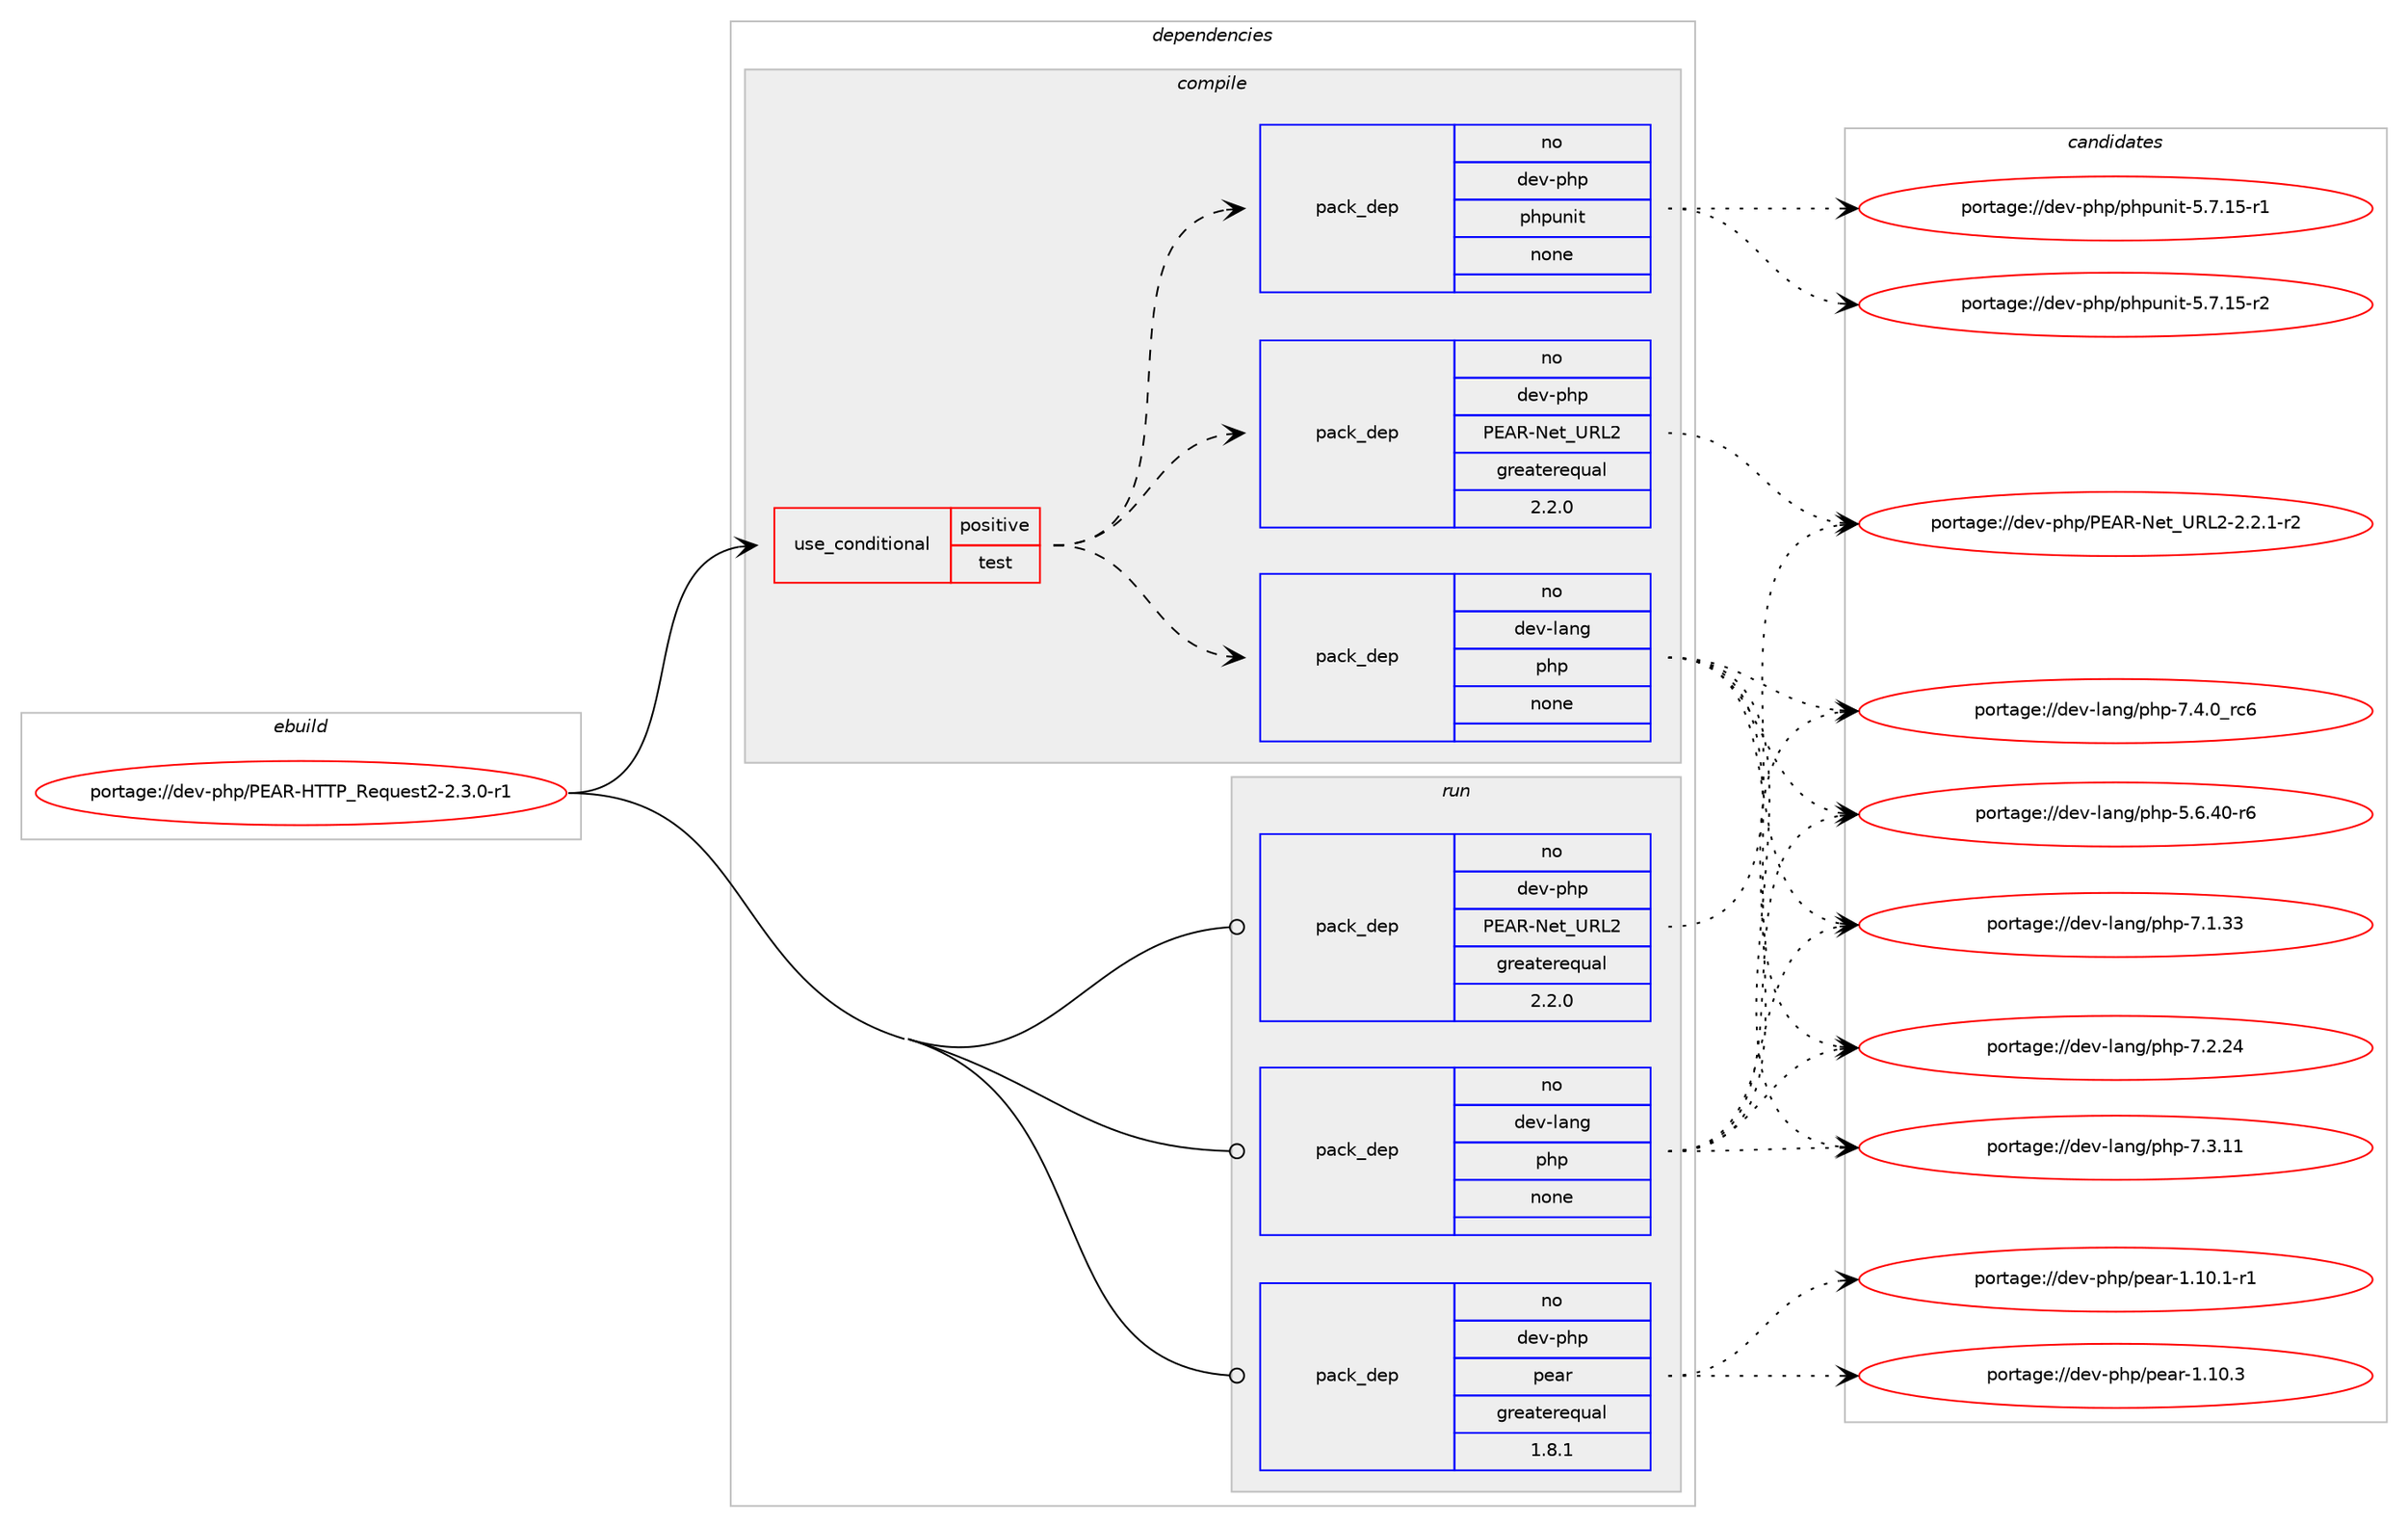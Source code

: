 digraph prolog {

# *************
# Graph options
# *************

newrank=true;
concentrate=true;
compound=true;
graph [rankdir=LR,fontname=Helvetica,fontsize=10,ranksep=1.5];#, ranksep=2.5, nodesep=0.2];
edge  [arrowhead=vee];
node  [fontname=Helvetica,fontsize=10];

# **********
# The ebuild
# **********

subgraph cluster_leftcol {
color=gray;
rank=same;
label=<<i>ebuild</i>>;
id [label="portage://dev-php/PEAR-HTTP_Request2-2.3.0-r1", color=red, width=4, href="../dev-php/PEAR-HTTP_Request2-2.3.0-r1.svg"];
}

# ****************
# The dependencies
# ****************

subgraph cluster_midcol {
color=gray;
label=<<i>dependencies</i>>;
subgraph cluster_compile {
fillcolor="#eeeeee";
style=filled;
label=<<i>compile</i>>;
subgraph cond23978 {
dependency124039 [label=<<TABLE BORDER="0" CELLBORDER="1" CELLSPACING="0" CELLPADDING="4"><TR><TD ROWSPAN="3" CELLPADDING="10">use_conditional</TD></TR><TR><TD>positive</TD></TR><TR><TD>test</TD></TR></TABLE>>, shape=none, color=red];
subgraph pack96860 {
dependency124040 [label=<<TABLE BORDER="0" CELLBORDER="1" CELLSPACING="0" CELLPADDING="4" WIDTH="220"><TR><TD ROWSPAN="6" CELLPADDING="30">pack_dep</TD></TR><TR><TD WIDTH="110">no</TD></TR><TR><TD>dev-lang</TD></TR><TR><TD>php</TD></TR><TR><TD>none</TD></TR><TR><TD></TD></TR></TABLE>>, shape=none, color=blue];
}
dependency124039:e -> dependency124040:w [weight=20,style="dashed",arrowhead="vee"];
subgraph pack96861 {
dependency124041 [label=<<TABLE BORDER="0" CELLBORDER="1" CELLSPACING="0" CELLPADDING="4" WIDTH="220"><TR><TD ROWSPAN="6" CELLPADDING="30">pack_dep</TD></TR><TR><TD WIDTH="110">no</TD></TR><TR><TD>dev-php</TD></TR><TR><TD>PEAR-Net_URL2</TD></TR><TR><TD>greaterequal</TD></TR><TR><TD>2.2.0</TD></TR></TABLE>>, shape=none, color=blue];
}
dependency124039:e -> dependency124041:w [weight=20,style="dashed",arrowhead="vee"];
subgraph pack96862 {
dependency124042 [label=<<TABLE BORDER="0" CELLBORDER="1" CELLSPACING="0" CELLPADDING="4" WIDTH="220"><TR><TD ROWSPAN="6" CELLPADDING="30">pack_dep</TD></TR><TR><TD WIDTH="110">no</TD></TR><TR><TD>dev-php</TD></TR><TR><TD>phpunit</TD></TR><TR><TD>none</TD></TR><TR><TD></TD></TR></TABLE>>, shape=none, color=blue];
}
dependency124039:e -> dependency124042:w [weight=20,style="dashed",arrowhead="vee"];
}
id:e -> dependency124039:w [weight=20,style="solid",arrowhead="vee"];
}
subgraph cluster_compileandrun {
fillcolor="#eeeeee";
style=filled;
label=<<i>compile and run</i>>;
}
subgraph cluster_run {
fillcolor="#eeeeee";
style=filled;
label=<<i>run</i>>;
subgraph pack96863 {
dependency124043 [label=<<TABLE BORDER="0" CELLBORDER="1" CELLSPACING="0" CELLPADDING="4" WIDTH="220"><TR><TD ROWSPAN="6" CELLPADDING="30">pack_dep</TD></TR><TR><TD WIDTH="110">no</TD></TR><TR><TD>dev-lang</TD></TR><TR><TD>php</TD></TR><TR><TD>none</TD></TR><TR><TD></TD></TR></TABLE>>, shape=none, color=blue];
}
id:e -> dependency124043:w [weight=20,style="solid",arrowhead="odot"];
subgraph pack96864 {
dependency124044 [label=<<TABLE BORDER="0" CELLBORDER="1" CELLSPACING="0" CELLPADDING="4" WIDTH="220"><TR><TD ROWSPAN="6" CELLPADDING="30">pack_dep</TD></TR><TR><TD WIDTH="110">no</TD></TR><TR><TD>dev-php</TD></TR><TR><TD>PEAR-Net_URL2</TD></TR><TR><TD>greaterequal</TD></TR><TR><TD>2.2.0</TD></TR></TABLE>>, shape=none, color=blue];
}
id:e -> dependency124044:w [weight=20,style="solid",arrowhead="odot"];
subgraph pack96865 {
dependency124045 [label=<<TABLE BORDER="0" CELLBORDER="1" CELLSPACING="0" CELLPADDING="4" WIDTH="220"><TR><TD ROWSPAN="6" CELLPADDING="30">pack_dep</TD></TR><TR><TD WIDTH="110">no</TD></TR><TR><TD>dev-php</TD></TR><TR><TD>pear</TD></TR><TR><TD>greaterequal</TD></TR><TR><TD>1.8.1</TD></TR></TABLE>>, shape=none, color=blue];
}
id:e -> dependency124045:w [weight=20,style="solid",arrowhead="odot"];
}
}

# **************
# The candidates
# **************

subgraph cluster_choices {
rank=same;
color=gray;
label=<<i>candidates</i>>;

subgraph choice96860 {
color=black;
nodesep=1;
choiceportage100101118451089711010347112104112455346544652484511454 [label="portage://dev-lang/php-5.6.40-r6", color=red, width=4,href="../dev-lang/php-5.6.40-r6.svg"];
choiceportage10010111845108971101034711210411245554649465151 [label="portage://dev-lang/php-7.1.33", color=red, width=4,href="../dev-lang/php-7.1.33.svg"];
choiceportage10010111845108971101034711210411245554650465052 [label="portage://dev-lang/php-7.2.24", color=red, width=4,href="../dev-lang/php-7.2.24.svg"];
choiceportage10010111845108971101034711210411245554651464949 [label="portage://dev-lang/php-7.3.11", color=red, width=4,href="../dev-lang/php-7.3.11.svg"];
choiceportage100101118451089711010347112104112455546524648951149954 [label="portage://dev-lang/php-7.4.0_rc6", color=red, width=4,href="../dev-lang/php-7.4.0_rc6.svg"];
dependency124040:e -> choiceportage100101118451089711010347112104112455346544652484511454:w [style=dotted,weight="100"];
dependency124040:e -> choiceportage10010111845108971101034711210411245554649465151:w [style=dotted,weight="100"];
dependency124040:e -> choiceportage10010111845108971101034711210411245554650465052:w [style=dotted,weight="100"];
dependency124040:e -> choiceportage10010111845108971101034711210411245554651464949:w [style=dotted,weight="100"];
dependency124040:e -> choiceportage100101118451089711010347112104112455546524648951149954:w [style=dotted,weight="100"];
}
subgraph choice96861 {
color=black;
nodesep=1;
choiceportage100101118451121041124780696582457810111695858276504550465046494511450 [label="portage://dev-php/PEAR-Net_URL2-2.2.1-r2", color=red, width=4,href="../dev-php/PEAR-Net_URL2-2.2.1-r2.svg"];
dependency124041:e -> choiceportage100101118451121041124780696582457810111695858276504550465046494511450:w [style=dotted,weight="100"];
}
subgraph choice96862 {
color=black;
nodesep=1;
choiceportage1001011184511210411247112104112117110105116455346554649534511449 [label="portage://dev-php/phpunit-5.7.15-r1", color=red, width=4,href="../dev-php/phpunit-5.7.15-r1.svg"];
choiceportage1001011184511210411247112104112117110105116455346554649534511450 [label="portage://dev-php/phpunit-5.7.15-r2", color=red, width=4,href="../dev-php/phpunit-5.7.15-r2.svg"];
dependency124042:e -> choiceportage1001011184511210411247112104112117110105116455346554649534511449:w [style=dotted,weight="100"];
dependency124042:e -> choiceportage1001011184511210411247112104112117110105116455346554649534511450:w [style=dotted,weight="100"];
}
subgraph choice96863 {
color=black;
nodesep=1;
choiceportage100101118451089711010347112104112455346544652484511454 [label="portage://dev-lang/php-5.6.40-r6", color=red, width=4,href="../dev-lang/php-5.6.40-r6.svg"];
choiceportage10010111845108971101034711210411245554649465151 [label="portage://dev-lang/php-7.1.33", color=red, width=4,href="../dev-lang/php-7.1.33.svg"];
choiceportage10010111845108971101034711210411245554650465052 [label="portage://dev-lang/php-7.2.24", color=red, width=4,href="../dev-lang/php-7.2.24.svg"];
choiceportage10010111845108971101034711210411245554651464949 [label="portage://dev-lang/php-7.3.11", color=red, width=4,href="../dev-lang/php-7.3.11.svg"];
choiceportage100101118451089711010347112104112455546524648951149954 [label="portage://dev-lang/php-7.4.0_rc6", color=red, width=4,href="../dev-lang/php-7.4.0_rc6.svg"];
dependency124043:e -> choiceportage100101118451089711010347112104112455346544652484511454:w [style=dotted,weight="100"];
dependency124043:e -> choiceportage10010111845108971101034711210411245554649465151:w [style=dotted,weight="100"];
dependency124043:e -> choiceportage10010111845108971101034711210411245554650465052:w [style=dotted,weight="100"];
dependency124043:e -> choiceportage10010111845108971101034711210411245554651464949:w [style=dotted,weight="100"];
dependency124043:e -> choiceportage100101118451089711010347112104112455546524648951149954:w [style=dotted,weight="100"];
}
subgraph choice96864 {
color=black;
nodesep=1;
choiceportage100101118451121041124780696582457810111695858276504550465046494511450 [label="portage://dev-php/PEAR-Net_URL2-2.2.1-r2", color=red, width=4,href="../dev-php/PEAR-Net_URL2-2.2.1-r2.svg"];
dependency124044:e -> choiceportage100101118451121041124780696582457810111695858276504550465046494511450:w [style=dotted,weight="100"];
}
subgraph choice96865 {
color=black;
nodesep=1;
choiceportage100101118451121041124711210197114454946494846494511449 [label="portage://dev-php/pear-1.10.1-r1", color=red, width=4,href="../dev-php/pear-1.10.1-r1.svg"];
choiceportage10010111845112104112471121019711445494649484651 [label="portage://dev-php/pear-1.10.3", color=red, width=4,href="../dev-php/pear-1.10.3.svg"];
dependency124045:e -> choiceportage100101118451121041124711210197114454946494846494511449:w [style=dotted,weight="100"];
dependency124045:e -> choiceportage10010111845112104112471121019711445494649484651:w [style=dotted,weight="100"];
}
}

}
